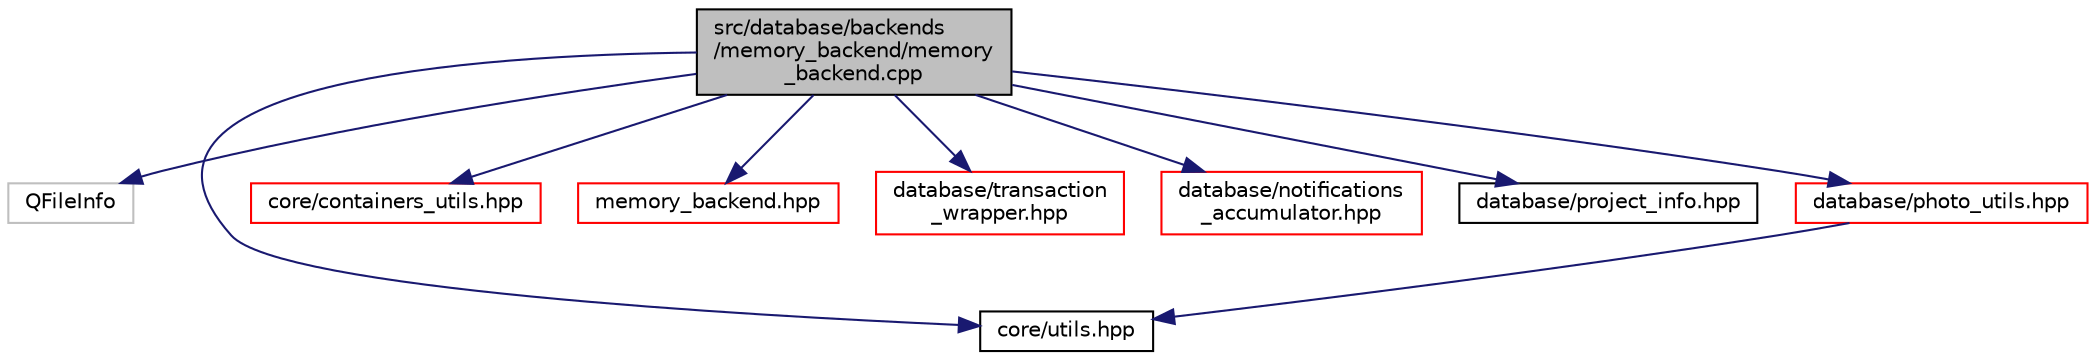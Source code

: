 digraph "src/database/backends/memory_backend/memory_backend.cpp"
{
 // LATEX_PDF_SIZE
  edge [fontname="Helvetica",fontsize="10",labelfontname="Helvetica",labelfontsize="10"];
  node [fontname="Helvetica",fontsize="10",shape=record];
  Node1 [label="src/database/backends\l/memory_backend/memory\l_backend.cpp",height=0.2,width=0.4,color="black", fillcolor="grey75", style="filled", fontcolor="black",tooltip=" "];
  Node1 -> Node2 [color="midnightblue",fontsize="10",style="solid",fontname="Helvetica"];
  Node2 [label="QFileInfo",height=0.2,width=0.4,color="grey75", fillcolor="white", style="filled",tooltip=" "];
  Node1 -> Node3 [color="midnightblue",fontsize="10",style="solid",fontname="Helvetica"];
  Node3 [label="core/utils.hpp",height=0.2,width=0.4,color="black", fillcolor="white", style="filled",URL="$core_2utils_8hpp.html",tooltip=" "];
  Node1 -> Node4 [color="midnightblue",fontsize="10",style="solid",fontname="Helvetica"];
  Node4 [label="core/containers_utils.hpp",height=0.2,width=0.4,color="red", fillcolor="white", style="filled",URL="$containers__utils_8hpp.html",tooltip=" "];
  Node1 -> Node10 [color="midnightblue",fontsize="10",style="solid",fontname="Helvetica"];
  Node10 [label="memory_backend.hpp",height=0.2,width=0.4,color="red", fillcolor="white", style="filled",URL="$memory__backend_8hpp.html",tooltip=" "];
  Node1 -> Node57 [color="midnightblue",fontsize="10",style="solid",fontname="Helvetica"];
  Node57 [label="database/transaction\l_wrapper.hpp",height=0.2,width=0.4,color="red", fillcolor="white", style="filled",URL="$transaction__wrapper_8hpp.html",tooltip=" "];
  Node1 -> Node58 [color="midnightblue",fontsize="10",style="solid",fontname="Helvetica"];
  Node58 [label="database/notifications\l_accumulator.hpp",height=0.2,width=0.4,color="red", fillcolor="white", style="filled",URL="$notifications__accumulator_8hpp.html",tooltip=" "];
  Node1 -> Node60 [color="midnightblue",fontsize="10",style="solid",fontname="Helvetica"];
  Node60 [label="database/project_info.hpp",height=0.2,width=0.4,color="black", fillcolor="white", style="filled",URL="$project__info_8hpp.html",tooltip=" "];
  Node1 -> Node61 [color="midnightblue",fontsize="10",style="solid",fontname="Helvetica"];
  Node61 [label="database/photo_utils.hpp",height=0.2,width=0.4,color="red", fillcolor="white", style="filled",URL="$photo__utils_8hpp.html",tooltip=" "];
  Node61 -> Node3 [color="midnightblue",fontsize="10",style="solid",fontname="Helvetica"];
}
